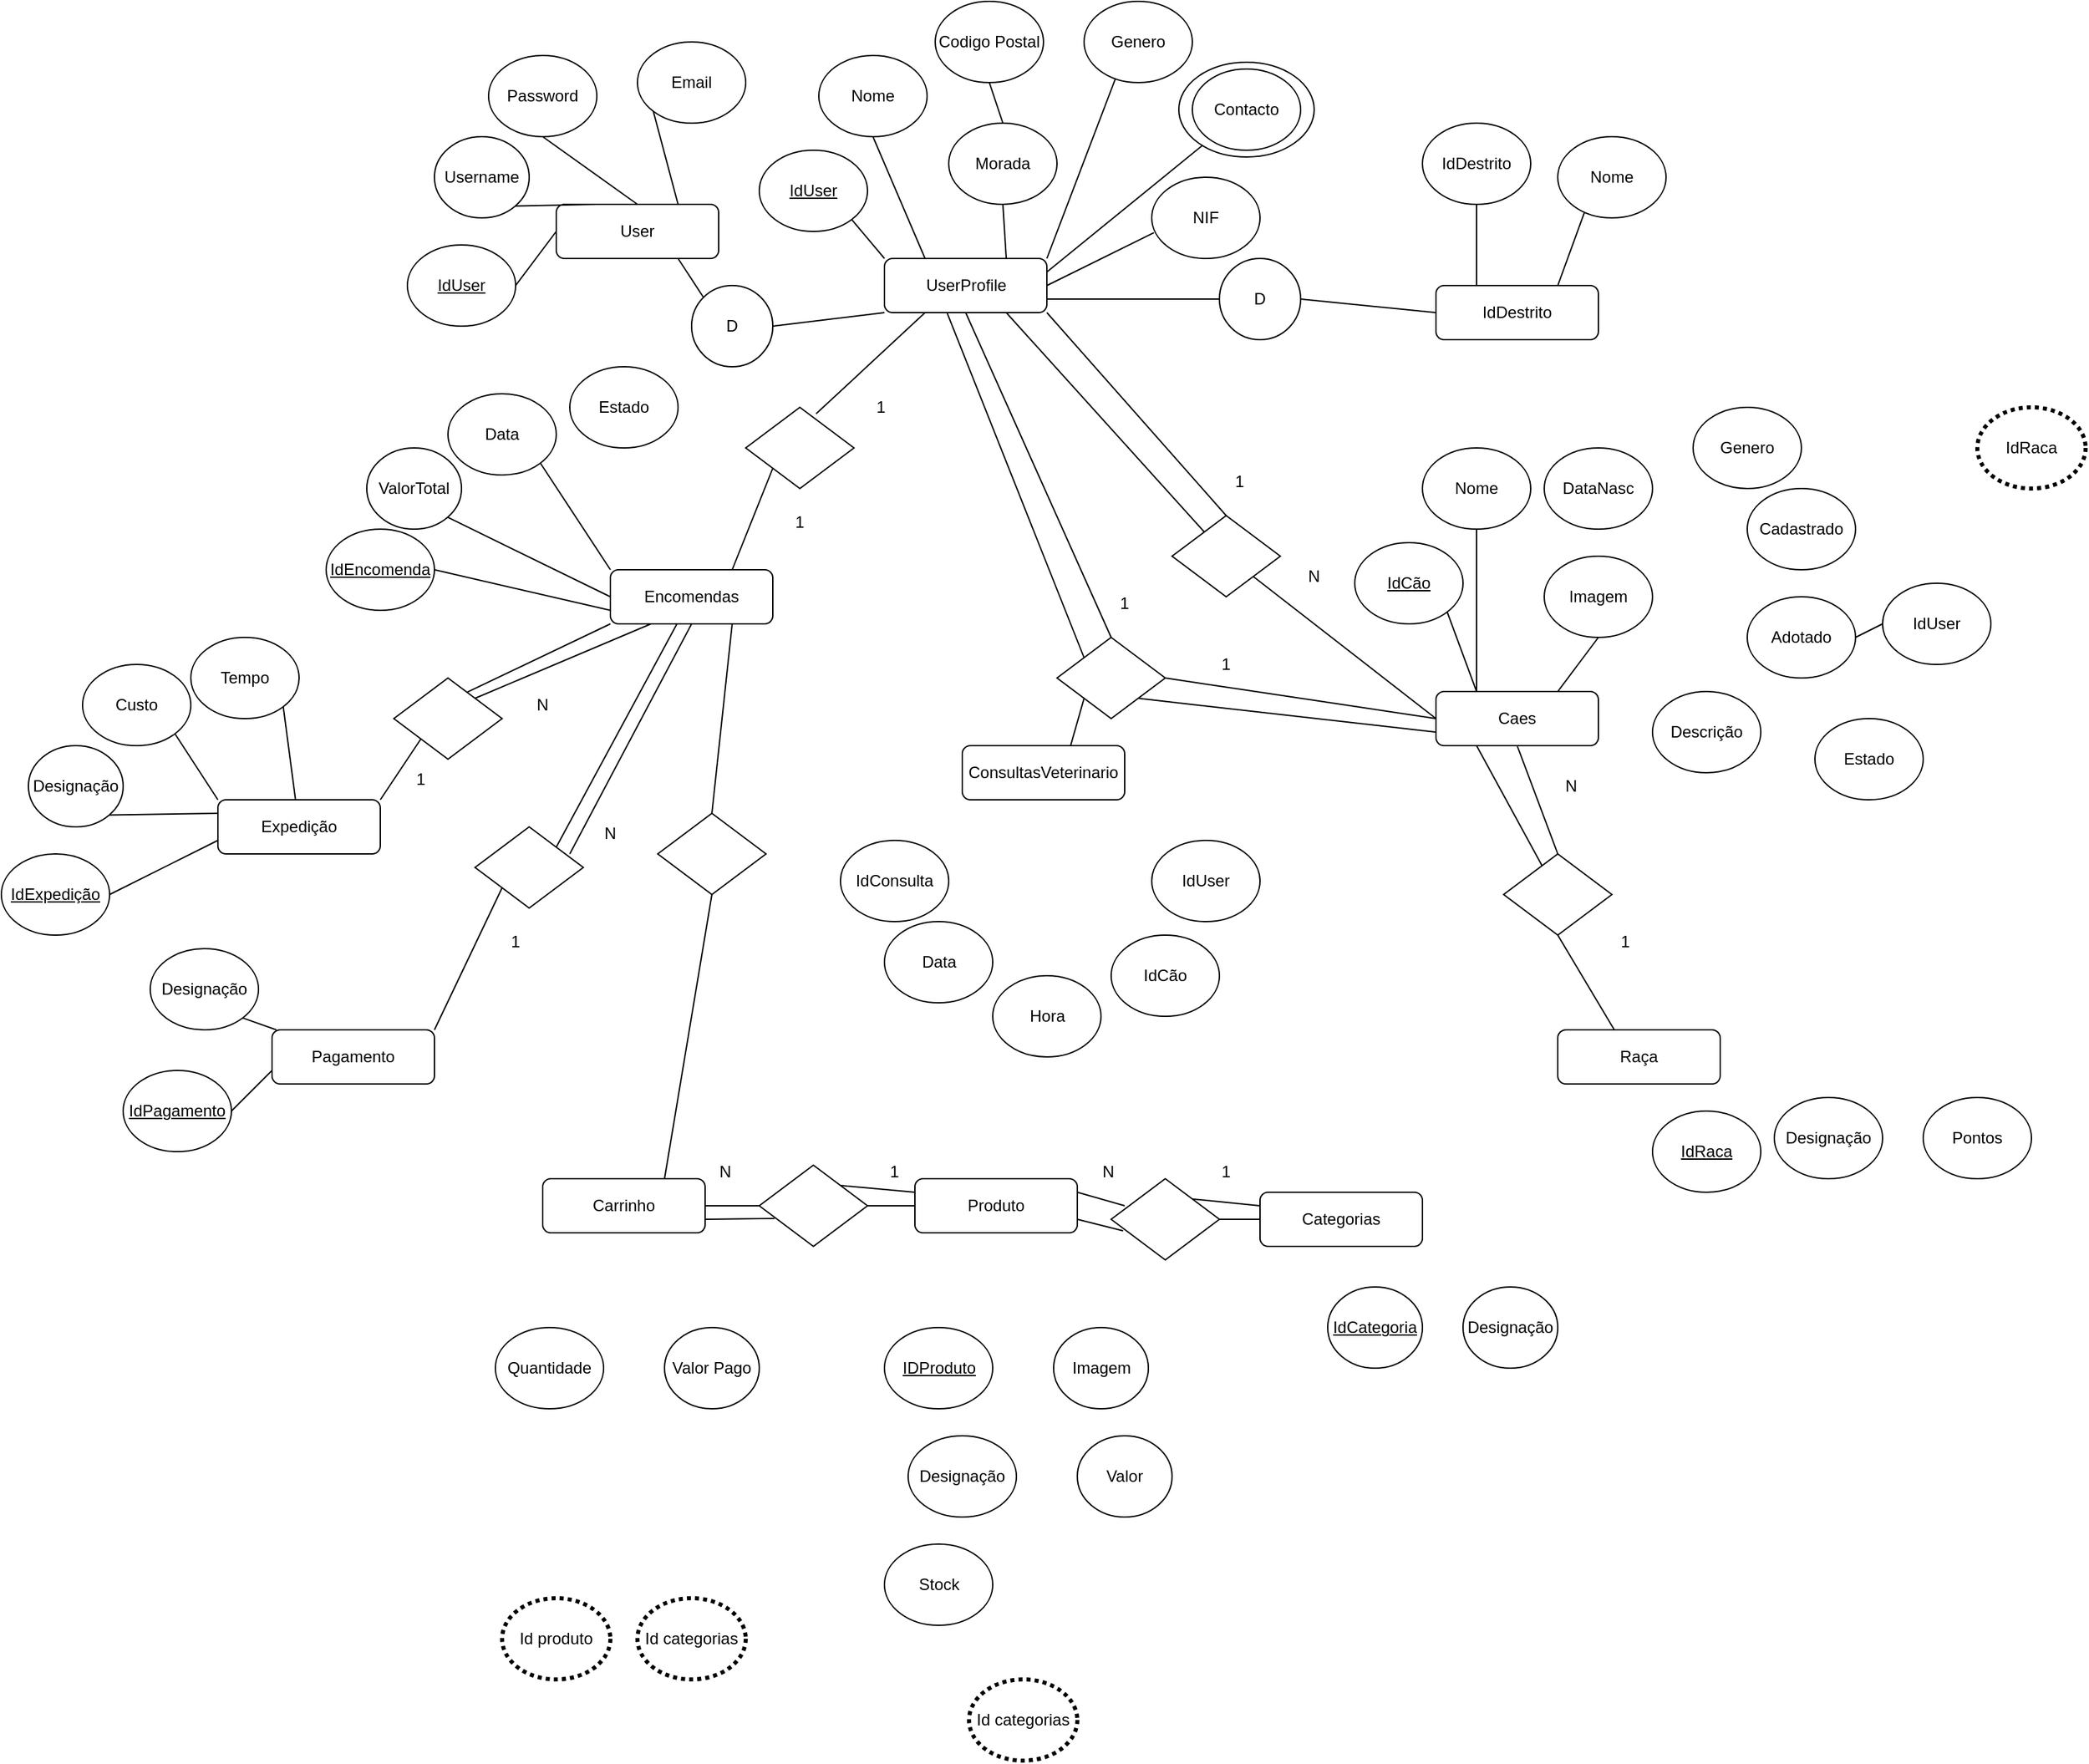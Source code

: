 <mxfile version="20.5.1" type="device"><diagram id="C5RBs43oDa-KdzZeNtuy" name="Page-1"><mxGraphModel dx="3043" dy="2369" grid="1" gridSize="10" guides="1" tooltips="1" connect="1" arrows="1" fold="1" page="1" pageScale="1" pageWidth="827" pageHeight="1169" math="0" shadow="0"><root><mxCell id="WIyWlLk6GJQsqaUBKTNV-0"/><mxCell id="WIyWlLk6GJQsqaUBKTNV-1" parent="WIyWlLk6GJQsqaUBKTNV-0"/><mxCell id="a5UELcq_bgvVEZWwusYI-22" style="edgeStyle=none;rounded=0;orthogonalLoop=1;jettySize=auto;html=1;exitX=0.75;exitY=1;exitDx=0;exitDy=0;entryX=0;entryY=0;entryDx=0;entryDy=0;endArrow=none;endFill=0;" parent="WIyWlLk6GJQsqaUBKTNV-1" source="WIyWlLk6GJQsqaUBKTNV-3" target="a5UELcq_bgvVEZWwusYI-20" edge="1"><mxGeometry relative="1" as="geometry"/></mxCell><mxCell id="WIyWlLk6GJQsqaUBKTNV-3" value="User" style="rounded=1;whiteSpace=wrap;html=1;fontSize=12;glass=0;strokeWidth=1;shadow=0;" parent="WIyWlLk6GJQsqaUBKTNV-1" vertex="1"><mxGeometry x="140" y="120" width="120" height="40" as="geometry"/></mxCell><mxCell id="a5UELcq_bgvVEZWwusYI-24" style="edgeStyle=none;rounded=0;orthogonalLoop=1;jettySize=auto;html=1;exitX=1;exitY=0.75;exitDx=0;exitDy=0;entryX=0;entryY=0.5;entryDx=0;entryDy=0;endArrow=none;endFill=0;" parent="WIyWlLk6GJQsqaUBKTNV-1" source="WIyWlLk6GJQsqaUBKTNV-11" target="a5UELcq_bgvVEZWwusYI-21" edge="1"><mxGeometry relative="1" as="geometry"/></mxCell><mxCell id="a5UELcq_bgvVEZWwusYI-26" style="edgeStyle=none;rounded=0;orthogonalLoop=1;jettySize=auto;html=1;exitX=0;exitY=0;exitDx=0;exitDy=0;entryX=1;entryY=1;entryDx=0;entryDy=0;endArrow=none;endFill=0;" parent="WIyWlLk6GJQsqaUBKTNV-1" source="WIyWlLk6GJQsqaUBKTNV-11" target="a5UELcq_bgvVEZWwusYI-10" edge="1"><mxGeometry relative="1" as="geometry"/></mxCell><mxCell id="a5UELcq_bgvVEZWwusYI-27" style="edgeStyle=none;rounded=0;orthogonalLoop=1;jettySize=auto;html=1;exitX=0.25;exitY=0;exitDx=0;exitDy=0;entryX=0.5;entryY=1;entryDx=0;entryDy=0;endArrow=none;endFill=0;" parent="WIyWlLk6GJQsqaUBKTNV-1" source="WIyWlLk6GJQsqaUBKTNV-11" target="a5UELcq_bgvVEZWwusYI-9" edge="1"><mxGeometry relative="1" as="geometry"/></mxCell><mxCell id="a5UELcq_bgvVEZWwusYI-28" style="edgeStyle=none;rounded=0;orthogonalLoop=1;jettySize=auto;html=1;exitX=0.75;exitY=0;exitDx=0;exitDy=0;entryX=0.5;entryY=1;entryDx=0;entryDy=0;endArrow=none;endFill=0;" parent="WIyWlLk6GJQsqaUBKTNV-1" source="WIyWlLk6GJQsqaUBKTNV-11" target="a5UELcq_bgvVEZWwusYI-11" edge="1"><mxGeometry relative="1" as="geometry"/></mxCell><mxCell id="a5UELcq_bgvVEZWwusYI-30" style="edgeStyle=none;rounded=0;orthogonalLoop=1;jettySize=auto;html=1;exitX=1;exitY=0;exitDx=0;exitDy=0;entryX=0.29;entryY=0.95;entryDx=0;entryDy=0;entryPerimeter=0;endArrow=none;endFill=0;" parent="WIyWlLk6GJQsqaUBKTNV-1" source="WIyWlLk6GJQsqaUBKTNV-11" target="a5UELcq_bgvVEZWwusYI-13" edge="1"><mxGeometry relative="1" as="geometry"/></mxCell><mxCell id="a5UELcq_bgvVEZWwusYI-31" style="edgeStyle=none;rounded=0;orthogonalLoop=1;jettySize=auto;html=1;exitX=1;exitY=0.25;exitDx=0;exitDy=0;endArrow=none;endFill=0;" parent="WIyWlLk6GJQsqaUBKTNV-1" source="WIyWlLk6GJQsqaUBKTNV-11" target="a5UELcq_bgvVEZWwusYI-16" edge="1"><mxGeometry relative="1" as="geometry"/></mxCell><mxCell id="a5UELcq_bgvVEZWwusYI-32" style="edgeStyle=none;rounded=0;orthogonalLoop=1;jettySize=auto;html=1;exitX=1;exitY=0.5;exitDx=0;exitDy=0;entryX=0.02;entryY=0.683;entryDx=0;entryDy=0;entryPerimeter=0;endArrow=none;endFill=0;" parent="WIyWlLk6GJQsqaUBKTNV-1" source="WIyWlLk6GJQsqaUBKTNV-11" target="a5UELcq_bgvVEZWwusYI-14" edge="1"><mxGeometry relative="1" as="geometry"/></mxCell><mxCell id="vfgLGqVPmjL6ZrcGYvXL-76" style="edgeStyle=none;rounded=0;orthogonalLoop=1;jettySize=auto;html=1;exitX=0.75;exitY=1;exitDx=0;exitDy=0;endArrow=none;endFill=0;" edge="1" parent="WIyWlLk6GJQsqaUBKTNV-1" source="WIyWlLk6GJQsqaUBKTNV-11" target="vfgLGqVPmjL6ZrcGYvXL-61"><mxGeometry relative="1" as="geometry"/></mxCell><mxCell id="vfgLGqVPmjL6ZrcGYvXL-77" style="edgeStyle=none;rounded=0;orthogonalLoop=1;jettySize=auto;html=1;exitX=0.25;exitY=1;exitDx=0;exitDy=0;entryX=0.65;entryY=0.08;entryDx=0;entryDy=0;endArrow=none;endFill=0;entryPerimeter=0;" edge="1" parent="WIyWlLk6GJQsqaUBKTNV-1" source="WIyWlLk6GJQsqaUBKTNV-11" target="vfgLGqVPmjL6ZrcGYvXL-107"><mxGeometry relative="1" as="geometry"/></mxCell><mxCell id="vfgLGqVPmjL6ZrcGYvXL-111" style="edgeStyle=none;rounded=0;orthogonalLoop=1;jettySize=auto;html=1;exitX=1;exitY=1;exitDx=0;exitDy=0;entryX=0.5;entryY=0;entryDx=0;entryDy=0;endArrow=none;endFill=0;" edge="1" parent="WIyWlLk6GJQsqaUBKTNV-1" source="WIyWlLk6GJQsqaUBKTNV-11" target="vfgLGqVPmjL6ZrcGYvXL-61"><mxGeometry relative="1" as="geometry"/></mxCell><mxCell id="WIyWlLk6GJQsqaUBKTNV-11" value="UserProfile" style="rounded=1;whiteSpace=wrap;html=1;fontSize=12;glass=0;strokeWidth=1;shadow=0;" parent="WIyWlLk6GJQsqaUBKTNV-1" vertex="1"><mxGeometry x="382.5" y="160" width="120" height="40" as="geometry"/></mxCell><mxCell id="a5UELcq_bgvVEZWwusYI-5" style="edgeStyle=none;rounded=0;orthogonalLoop=1;jettySize=auto;html=1;exitX=1;exitY=0.5;exitDx=0;exitDy=0;entryX=0;entryY=0.5;entryDx=0;entryDy=0;endArrow=none;endFill=0;" parent="WIyWlLk6GJQsqaUBKTNV-1" source="a5UELcq_bgvVEZWwusYI-0" target="WIyWlLk6GJQsqaUBKTNV-3" edge="1"><mxGeometry relative="1" as="geometry"/></mxCell><mxCell id="a5UELcq_bgvVEZWwusYI-0" value="&lt;u&gt;IdUser&lt;/u&gt;" style="ellipse;whiteSpace=wrap;html=1;" parent="WIyWlLk6GJQsqaUBKTNV-1" vertex="1"><mxGeometry x="30" y="150" width="80" height="60" as="geometry"/></mxCell><mxCell id="a5UELcq_bgvVEZWwusYI-7" style="edgeStyle=none;rounded=0;orthogonalLoop=1;jettySize=auto;html=1;exitX=0.5;exitY=1;exitDx=0;exitDy=0;entryX=0.5;entryY=0;entryDx=0;entryDy=0;endArrow=none;endFill=0;" parent="WIyWlLk6GJQsqaUBKTNV-1" source="a5UELcq_bgvVEZWwusYI-1" target="WIyWlLk6GJQsqaUBKTNV-3" edge="1"><mxGeometry relative="1" as="geometry"/></mxCell><mxCell id="a5UELcq_bgvVEZWwusYI-1" value="Password" style="ellipse;whiteSpace=wrap;html=1;" parent="WIyWlLk6GJQsqaUBKTNV-1" vertex="1"><mxGeometry x="90" y="10" width="80" height="60" as="geometry"/></mxCell><mxCell id="a5UELcq_bgvVEZWwusYI-8" style="edgeStyle=none;rounded=0;orthogonalLoop=1;jettySize=auto;html=1;exitX=0;exitY=1;exitDx=0;exitDy=0;entryX=0.75;entryY=0;entryDx=0;entryDy=0;endArrow=none;endFill=0;" parent="WIyWlLk6GJQsqaUBKTNV-1" source="a5UELcq_bgvVEZWwusYI-2" target="WIyWlLk6GJQsqaUBKTNV-3" edge="1"><mxGeometry relative="1" as="geometry"/></mxCell><mxCell id="a5UELcq_bgvVEZWwusYI-2" value="Email" style="ellipse;whiteSpace=wrap;html=1;" parent="WIyWlLk6GJQsqaUBKTNV-1" vertex="1"><mxGeometry x="200" width="80" height="60" as="geometry"/></mxCell><mxCell id="a5UELcq_bgvVEZWwusYI-6" style="edgeStyle=none;rounded=0;orthogonalLoop=1;jettySize=auto;html=1;exitX=1;exitY=1;exitDx=0;exitDy=0;entryX=0.25;entryY=0;entryDx=0;entryDy=0;endArrow=none;endFill=0;" parent="WIyWlLk6GJQsqaUBKTNV-1" source="a5UELcq_bgvVEZWwusYI-4" target="WIyWlLk6GJQsqaUBKTNV-3" edge="1"><mxGeometry relative="1" as="geometry"/></mxCell><mxCell id="a5UELcq_bgvVEZWwusYI-4" value="Username" style="ellipse;whiteSpace=wrap;html=1;" parent="WIyWlLk6GJQsqaUBKTNV-1" vertex="1"><mxGeometry x="50" y="70" width="70" height="60" as="geometry"/></mxCell><mxCell id="a5UELcq_bgvVEZWwusYI-9" value="Nome" style="ellipse;whiteSpace=wrap;html=1;" parent="WIyWlLk6GJQsqaUBKTNV-1" vertex="1"><mxGeometry x="334" y="10" width="80" height="60" as="geometry"/></mxCell><mxCell id="a5UELcq_bgvVEZWwusYI-10" value="&lt;u&gt;IdUser&lt;/u&gt;" style="ellipse;whiteSpace=wrap;html=1;" parent="WIyWlLk6GJQsqaUBKTNV-1" vertex="1"><mxGeometry x="290" y="80" width="80" height="60" as="geometry"/></mxCell><mxCell id="a5UELcq_bgvVEZWwusYI-29" style="edgeStyle=none;rounded=0;orthogonalLoop=1;jettySize=auto;html=1;exitX=0.5;exitY=0;exitDx=0;exitDy=0;entryX=0.5;entryY=1;entryDx=0;entryDy=0;endArrow=none;endFill=0;" parent="WIyWlLk6GJQsqaUBKTNV-1" source="a5UELcq_bgvVEZWwusYI-11" target="a5UELcq_bgvVEZWwusYI-12" edge="1"><mxGeometry relative="1" as="geometry"/></mxCell><mxCell id="a5UELcq_bgvVEZWwusYI-11" value="Morada" style="ellipse;whiteSpace=wrap;html=1;" parent="WIyWlLk6GJQsqaUBKTNV-1" vertex="1"><mxGeometry x="430" y="60" width="80" height="60" as="geometry"/></mxCell><mxCell id="a5UELcq_bgvVEZWwusYI-12" value="Codigo Postal" style="ellipse;whiteSpace=wrap;html=1;" parent="WIyWlLk6GJQsqaUBKTNV-1" vertex="1"><mxGeometry x="420" y="-30" width="80" height="60" as="geometry"/></mxCell><mxCell id="a5UELcq_bgvVEZWwusYI-13" value="Genero" style="ellipse;whiteSpace=wrap;html=1;" parent="WIyWlLk6GJQsqaUBKTNV-1" vertex="1"><mxGeometry x="530" y="-30" width="80" height="60" as="geometry"/></mxCell><mxCell id="a5UELcq_bgvVEZWwusYI-14" value="NIF" style="ellipse;whiteSpace=wrap;html=1;" parent="WIyWlLk6GJQsqaUBKTNV-1" vertex="1"><mxGeometry x="580" y="100" width="80" height="60" as="geometry"/></mxCell><mxCell id="a5UELcq_bgvVEZWwusYI-16" value="" style="ellipse;whiteSpace=wrap;html=1;" parent="WIyWlLk6GJQsqaUBKTNV-1" vertex="1"><mxGeometry x="600" y="15" width="100" height="70" as="geometry"/></mxCell><mxCell id="a5UELcq_bgvVEZWwusYI-15" value="Contacto" style="ellipse;whiteSpace=wrap;html=1;" parent="WIyWlLk6GJQsqaUBKTNV-1" vertex="1"><mxGeometry x="610" y="20" width="80" height="60" as="geometry"/></mxCell><mxCell id="a5UELcq_bgvVEZWwusYI-33" style="edgeStyle=none;rounded=0;orthogonalLoop=1;jettySize=auto;html=1;exitX=0.25;exitY=0;exitDx=0;exitDy=0;entryX=0.5;entryY=1;entryDx=0;entryDy=0;endArrow=none;endFill=0;" parent="WIyWlLk6GJQsqaUBKTNV-1" source="a5UELcq_bgvVEZWwusYI-17" target="a5UELcq_bgvVEZWwusYI-19" edge="1"><mxGeometry relative="1" as="geometry"/></mxCell><mxCell id="a5UELcq_bgvVEZWwusYI-34" style="edgeStyle=none;rounded=0;orthogonalLoop=1;jettySize=auto;html=1;exitX=0.75;exitY=0;exitDx=0;exitDy=0;entryX=0.245;entryY=0.937;entryDx=0;entryDy=0;entryPerimeter=0;endArrow=none;endFill=0;" parent="WIyWlLk6GJQsqaUBKTNV-1" source="a5UELcq_bgvVEZWwusYI-17" target="a5UELcq_bgvVEZWwusYI-18" edge="1"><mxGeometry relative="1" as="geometry"/></mxCell><mxCell id="a5UELcq_bgvVEZWwusYI-17" value="IdDestrito" style="rounded=1;whiteSpace=wrap;html=1;fontSize=12;glass=0;strokeWidth=1;shadow=0;" parent="WIyWlLk6GJQsqaUBKTNV-1" vertex="1"><mxGeometry x="790" y="180" width="120" height="40" as="geometry"/></mxCell><mxCell id="a5UELcq_bgvVEZWwusYI-18" value="Nome" style="ellipse;whiteSpace=wrap;html=1;" parent="WIyWlLk6GJQsqaUBKTNV-1" vertex="1"><mxGeometry x="880" y="70" width="80" height="60" as="geometry"/></mxCell><mxCell id="a5UELcq_bgvVEZWwusYI-19" value="IdDestrito" style="ellipse;whiteSpace=wrap;html=1;" parent="WIyWlLk6GJQsqaUBKTNV-1" vertex="1"><mxGeometry x="780" y="60" width="80" height="60" as="geometry"/></mxCell><mxCell id="a5UELcq_bgvVEZWwusYI-23" style="edgeStyle=none;rounded=0;orthogonalLoop=1;jettySize=auto;html=1;exitX=1;exitY=0.5;exitDx=0;exitDy=0;entryX=0;entryY=1;entryDx=0;entryDy=0;endArrow=none;endFill=0;" parent="WIyWlLk6GJQsqaUBKTNV-1" source="a5UELcq_bgvVEZWwusYI-20" target="WIyWlLk6GJQsqaUBKTNV-11" edge="1"><mxGeometry relative="1" as="geometry"/></mxCell><mxCell id="a5UELcq_bgvVEZWwusYI-20" value="D" style="ellipse;whiteSpace=wrap;html=1;" parent="WIyWlLk6GJQsqaUBKTNV-1" vertex="1"><mxGeometry x="240" y="180" width="60" height="60" as="geometry"/></mxCell><mxCell id="a5UELcq_bgvVEZWwusYI-25" style="edgeStyle=none;rounded=0;orthogonalLoop=1;jettySize=auto;html=1;exitX=1;exitY=0.5;exitDx=0;exitDy=0;entryX=0;entryY=0.5;entryDx=0;entryDy=0;endArrow=none;endFill=0;" parent="WIyWlLk6GJQsqaUBKTNV-1" source="a5UELcq_bgvVEZWwusYI-21" target="a5UELcq_bgvVEZWwusYI-17" edge="1"><mxGeometry relative="1" as="geometry"/></mxCell><mxCell id="a5UELcq_bgvVEZWwusYI-21" value="D" style="ellipse;whiteSpace=wrap;html=1;" parent="WIyWlLk6GJQsqaUBKTNV-1" vertex="1"><mxGeometry x="630" y="160" width="60" height="60" as="geometry"/></mxCell><mxCell id="a5UELcq_bgvVEZWwusYI-36" style="edgeStyle=none;rounded=0;orthogonalLoop=1;jettySize=auto;html=1;exitX=1;exitY=0.5;exitDx=0;exitDy=0;entryX=0;entryY=0.75;entryDx=0;entryDy=0;endArrow=none;endFill=0;" parent="WIyWlLk6GJQsqaUBKTNV-1" source="a5UELcq_bgvVEZWwusYI-37" target="a5UELcq_bgvVEZWwusYI-41" edge="1"><mxGeometry relative="1" as="geometry"><mxPoint x="150" y="430" as="targetPoint"/></mxGeometry></mxCell><mxCell id="a5UELcq_bgvVEZWwusYI-37" value="&lt;u&gt;IdEncomenda&lt;/u&gt;" style="ellipse;whiteSpace=wrap;html=1;" parent="WIyWlLk6GJQsqaUBKTNV-1" vertex="1"><mxGeometry x="-30" y="360" width="80" height="60" as="geometry"/></mxCell><mxCell id="a5UELcq_bgvVEZWwusYI-42" style="edgeStyle=none;rounded=0;orthogonalLoop=1;jettySize=auto;html=1;exitX=1;exitY=1;exitDx=0;exitDy=0;entryX=0;entryY=0;entryDx=0;entryDy=0;endArrow=none;endFill=0;" parent="WIyWlLk6GJQsqaUBKTNV-1" source="a5UELcq_bgvVEZWwusYI-38" target="a5UELcq_bgvVEZWwusYI-41" edge="1"><mxGeometry relative="1" as="geometry"/></mxCell><mxCell id="a5UELcq_bgvVEZWwusYI-38" value="Data" style="ellipse;whiteSpace=wrap;html=1;" parent="WIyWlLk6GJQsqaUBKTNV-1" vertex="1"><mxGeometry x="60" y="260" width="80" height="60" as="geometry"/></mxCell><mxCell id="a5UELcq_bgvVEZWwusYI-39" style="edgeStyle=none;rounded=0;orthogonalLoop=1;jettySize=auto;html=1;exitX=1;exitY=1;exitDx=0;exitDy=0;entryX=0;entryY=0.5;entryDx=0;entryDy=0;endArrow=none;endFill=0;" parent="WIyWlLk6GJQsqaUBKTNV-1" source="a5UELcq_bgvVEZWwusYI-40" target="a5UELcq_bgvVEZWwusYI-41" edge="1"><mxGeometry relative="1" as="geometry"><mxPoint x="180" y="410" as="targetPoint"/></mxGeometry></mxCell><mxCell id="a5UELcq_bgvVEZWwusYI-40" value="ValorTotal" style="ellipse;whiteSpace=wrap;html=1;" parent="WIyWlLk6GJQsqaUBKTNV-1" vertex="1"><mxGeometry y="300" width="70" height="60" as="geometry"/></mxCell><mxCell id="vfgLGqVPmjL6ZrcGYvXL-96" style="edgeStyle=none;rounded=0;orthogonalLoop=1;jettySize=auto;html=1;exitX=0.5;exitY=1;exitDx=0;exitDy=0;entryX=0.875;entryY=0.333;entryDx=0;entryDy=0;entryPerimeter=0;endArrow=none;endFill=0;" edge="1" parent="WIyWlLk6GJQsqaUBKTNV-1" source="a5UELcq_bgvVEZWwusYI-41" target="vfgLGqVPmjL6ZrcGYvXL-56"><mxGeometry relative="1" as="geometry"/></mxCell><mxCell id="vfgLGqVPmjL6ZrcGYvXL-102" style="edgeStyle=none;rounded=0;orthogonalLoop=1;jettySize=auto;html=1;exitX=0;exitY=1;exitDx=0;exitDy=0;entryX=0.649;entryY=0.193;entryDx=0;entryDy=0;entryPerimeter=0;endArrow=none;endFill=0;" edge="1" parent="WIyWlLk6GJQsqaUBKTNV-1" source="a5UELcq_bgvVEZWwusYI-41" target="vfgLGqVPmjL6ZrcGYvXL-57"><mxGeometry relative="1" as="geometry"/></mxCell><mxCell id="a5UELcq_bgvVEZWwusYI-41" value="Encomendas" style="rounded=1;whiteSpace=wrap;html=1;fontSize=12;glass=0;strokeWidth=1;shadow=0;" parent="WIyWlLk6GJQsqaUBKTNV-1" vertex="1"><mxGeometry x="180" y="390" width="120" height="40" as="geometry"/></mxCell><mxCell id="a5UELcq_bgvVEZWwusYI-43" value="Estado" style="ellipse;whiteSpace=wrap;html=1;" parent="WIyWlLk6GJQsqaUBKTNV-1" vertex="1"><mxGeometry x="150" y="240" width="80" height="60" as="geometry"/></mxCell><mxCell id="a5UELcq_bgvVEZWwusYI-44" value="Expedição" style="rounded=1;whiteSpace=wrap;html=1;fontSize=12;glass=0;strokeWidth=1;shadow=0;" parent="WIyWlLk6GJQsqaUBKTNV-1" vertex="1"><mxGeometry x="-110" y="560" width="120" height="40" as="geometry"/></mxCell><mxCell id="vfgLGqVPmjL6ZrcGYvXL-0" style="edgeStyle=none;rounded=0;orthogonalLoop=1;jettySize=auto;html=1;exitX=1;exitY=0.5;exitDx=0;exitDy=0;entryX=0;entryY=0.75;entryDx=0;entryDy=0;endArrow=none;endFill=0;" edge="1" parent="WIyWlLk6GJQsqaUBKTNV-1" source="vfgLGqVPmjL6ZrcGYvXL-1" target="a5UELcq_bgvVEZWwusYI-44"><mxGeometry relative="1" as="geometry"><mxPoint x="-130" y="590" as="targetPoint"/></mxGeometry></mxCell><mxCell id="vfgLGqVPmjL6ZrcGYvXL-1" value="&lt;u&gt;IdExpedição&lt;/u&gt;" style="ellipse;whiteSpace=wrap;html=1;" vertex="1" parent="WIyWlLk6GJQsqaUBKTNV-1"><mxGeometry x="-270" y="600" width="80" height="60" as="geometry"/></mxCell><mxCell id="vfgLGqVPmjL6ZrcGYvXL-2" style="edgeStyle=none;rounded=0;orthogonalLoop=1;jettySize=auto;html=1;exitX=1;exitY=1;exitDx=0;exitDy=0;entryX=0;entryY=0;entryDx=0;entryDy=0;endArrow=none;endFill=0;" edge="1" parent="WIyWlLk6GJQsqaUBKTNV-1" source="vfgLGqVPmjL6ZrcGYvXL-3" target="a5UELcq_bgvVEZWwusYI-44"><mxGeometry relative="1" as="geometry"><mxPoint x="-130" y="550" as="targetPoint"/></mxGeometry></mxCell><mxCell id="vfgLGqVPmjL6ZrcGYvXL-3" value="Custo" style="ellipse;whiteSpace=wrap;html=1;" vertex="1" parent="WIyWlLk6GJQsqaUBKTNV-1"><mxGeometry x="-210" y="460" width="80" height="60" as="geometry"/></mxCell><mxCell id="vfgLGqVPmjL6ZrcGYvXL-4" style="edgeStyle=none;rounded=0;orthogonalLoop=1;jettySize=auto;html=1;exitX=1;exitY=1;exitDx=0;exitDy=0;entryX=0;entryY=0.25;entryDx=0;entryDy=0;endArrow=none;endFill=0;" edge="1" parent="WIyWlLk6GJQsqaUBKTNV-1" source="vfgLGqVPmjL6ZrcGYvXL-5" target="a5UELcq_bgvVEZWwusYI-44"><mxGeometry relative="1" as="geometry"><mxPoint x="-130" y="570" as="targetPoint"/></mxGeometry></mxCell><mxCell id="vfgLGqVPmjL6ZrcGYvXL-5" value="Designação" style="ellipse;whiteSpace=wrap;html=1;" vertex="1" parent="WIyWlLk6GJQsqaUBKTNV-1"><mxGeometry x="-250" y="520" width="70" height="60" as="geometry"/></mxCell><mxCell id="vfgLGqVPmjL6ZrcGYvXL-7" style="rounded=0;orthogonalLoop=1;jettySize=auto;html=1;exitX=1;exitY=1;exitDx=0;exitDy=0;endArrow=none;endFill=0;" edge="1" parent="WIyWlLk6GJQsqaUBKTNV-1" source="vfgLGqVPmjL6ZrcGYvXL-6" target="a5UELcq_bgvVEZWwusYI-44"><mxGeometry relative="1" as="geometry"/></mxCell><mxCell id="vfgLGqVPmjL6ZrcGYvXL-6" value="Tempo" style="ellipse;whiteSpace=wrap;html=1;" vertex="1" parent="WIyWlLk6GJQsqaUBKTNV-1"><mxGeometry x="-130" y="440" width="80" height="60" as="geometry"/></mxCell><mxCell id="vfgLGqVPmjL6ZrcGYvXL-68" style="edgeStyle=none;rounded=0;orthogonalLoop=1;jettySize=auto;html=1;exitX=0.75;exitY=0;exitDx=0;exitDy=0;entryX=0.5;entryY=1;entryDx=0;entryDy=0;endArrow=none;endFill=0;" edge="1" parent="WIyWlLk6GJQsqaUBKTNV-1" source="vfgLGqVPmjL6ZrcGYvXL-8" target="vfgLGqVPmjL6ZrcGYvXL-60"><mxGeometry relative="1" as="geometry"/></mxCell><mxCell id="vfgLGqVPmjL6ZrcGYvXL-69" style="edgeStyle=none;rounded=0;orthogonalLoop=1;jettySize=auto;html=1;exitX=1;exitY=0.5;exitDx=0;exitDy=0;entryX=0;entryY=0.5;entryDx=0;entryDy=0;endArrow=none;endFill=0;" edge="1" parent="WIyWlLk6GJQsqaUBKTNV-1" source="vfgLGqVPmjL6ZrcGYvXL-8" target="vfgLGqVPmjL6ZrcGYvXL-58"><mxGeometry relative="1" as="geometry"/></mxCell><mxCell id="vfgLGqVPmjL6ZrcGYvXL-91" style="edgeStyle=none;rounded=0;orthogonalLoop=1;jettySize=auto;html=1;exitX=1;exitY=0.75;exitDx=0;exitDy=0;entryX=0.141;entryY=0.656;entryDx=0;entryDy=0;entryPerimeter=0;endArrow=none;endFill=0;" edge="1" parent="WIyWlLk6GJQsqaUBKTNV-1" source="vfgLGqVPmjL6ZrcGYvXL-8" target="vfgLGqVPmjL6ZrcGYvXL-58"><mxGeometry relative="1" as="geometry"/></mxCell><mxCell id="vfgLGqVPmjL6ZrcGYvXL-8" value="Carrinho" style="rounded=1;whiteSpace=wrap;html=1;fontSize=12;glass=0;strokeWidth=1;shadow=0;" vertex="1" parent="WIyWlLk6GJQsqaUBKTNV-1"><mxGeometry x="130" y="840" width="120" height="40" as="geometry"/></mxCell><mxCell id="vfgLGqVPmjL6ZrcGYvXL-9" value="Quantidade" style="ellipse;whiteSpace=wrap;html=1;" vertex="1" parent="WIyWlLk6GJQsqaUBKTNV-1"><mxGeometry x="95" y="950" width="80" height="60" as="geometry"/></mxCell><mxCell id="vfgLGqVPmjL6ZrcGYvXL-10" value="Valor Pago" style="ellipse;whiteSpace=wrap;html=1;" vertex="1" parent="WIyWlLk6GJQsqaUBKTNV-1"><mxGeometry x="220" y="950" width="70" height="60" as="geometry"/></mxCell><mxCell id="vfgLGqVPmjL6ZrcGYvXL-71" style="edgeStyle=none;rounded=0;orthogonalLoop=1;jettySize=auto;html=1;exitX=1;exitY=0.25;exitDx=0;exitDy=0;entryX=0.125;entryY=0.333;entryDx=0;entryDy=0;entryPerimeter=0;endArrow=none;endFill=0;" edge="1" parent="WIyWlLk6GJQsqaUBKTNV-1" source="vfgLGqVPmjL6ZrcGYvXL-11" target="vfgLGqVPmjL6ZrcGYvXL-59"><mxGeometry relative="1" as="geometry"/></mxCell><mxCell id="vfgLGqVPmjL6ZrcGYvXL-89" style="edgeStyle=none;rounded=0;orthogonalLoop=1;jettySize=auto;html=1;exitX=1;exitY=0.75;exitDx=0;exitDy=0;entryX=0.11;entryY=0.642;entryDx=0;entryDy=0;entryPerimeter=0;endArrow=none;endFill=0;" edge="1" parent="WIyWlLk6GJQsqaUBKTNV-1" source="vfgLGqVPmjL6ZrcGYvXL-11" target="vfgLGqVPmjL6ZrcGYvXL-59"><mxGeometry relative="1" as="geometry"/></mxCell><mxCell id="vfgLGqVPmjL6ZrcGYvXL-11" value="Produto" style="rounded=1;whiteSpace=wrap;html=1;fontSize=12;glass=0;strokeWidth=1;shadow=0;" vertex="1" parent="WIyWlLk6GJQsqaUBKTNV-1"><mxGeometry x="405" y="840" width="120" height="40" as="geometry"/></mxCell><mxCell id="vfgLGqVPmjL6ZrcGYvXL-12" value="Categorias" style="rounded=1;whiteSpace=wrap;html=1;fontSize=12;glass=0;strokeWidth=1;shadow=0;" vertex="1" parent="WIyWlLk6GJQsqaUBKTNV-1"><mxGeometry x="660" y="850" width="120" height="40" as="geometry"/></mxCell><mxCell id="vfgLGqVPmjL6ZrcGYvXL-13" value="&lt;u&gt;IDProduto&lt;/u&gt;" style="ellipse;whiteSpace=wrap;html=1;" vertex="1" parent="WIyWlLk6GJQsqaUBKTNV-1"><mxGeometry x="382.5" y="950" width="80" height="60" as="geometry"/></mxCell><mxCell id="vfgLGqVPmjL6ZrcGYvXL-14" value="Imagem" style="ellipse;whiteSpace=wrap;html=1;" vertex="1" parent="WIyWlLk6GJQsqaUBKTNV-1"><mxGeometry x="507.5" y="950" width="70" height="60" as="geometry"/></mxCell><mxCell id="vfgLGqVPmjL6ZrcGYvXL-15" value="Designação" style="ellipse;whiteSpace=wrap;html=1;" vertex="1" parent="WIyWlLk6GJQsqaUBKTNV-1"><mxGeometry x="400" y="1030" width="80" height="60" as="geometry"/></mxCell><mxCell id="vfgLGqVPmjL6ZrcGYvXL-16" value="Valor" style="ellipse;whiteSpace=wrap;html=1;" vertex="1" parent="WIyWlLk6GJQsqaUBKTNV-1"><mxGeometry x="525" y="1030" width="70" height="60" as="geometry"/></mxCell><mxCell id="vfgLGqVPmjL6ZrcGYvXL-17" value="Stock" style="ellipse;whiteSpace=wrap;html=1;" vertex="1" parent="WIyWlLk6GJQsqaUBKTNV-1"><mxGeometry x="382.5" y="1110" width="80" height="60" as="geometry"/></mxCell><mxCell id="vfgLGqVPmjL6ZrcGYvXL-18" value="Designação" style="ellipse;whiteSpace=wrap;html=1;" vertex="1" parent="WIyWlLk6GJQsqaUBKTNV-1"><mxGeometry x="810" y="920" width="70" height="60" as="geometry"/></mxCell><mxCell id="vfgLGqVPmjL6ZrcGYvXL-19" value="Id categorias" style="ellipse;whiteSpace=wrap;html=1;dashed=1;dashPattern=1 1;strokeWidth=3;" vertex="1" parent="WIyWlLk6GJQsqaUBKTNV-1"><mxGeometry x="445" y="1210" width="80" height="60" as="geometry"/></mxCell><mxCell id="vfgLGqVPmjL6ZrcGYvXL-20" value="&lt;u&gt;IdCategoria&lt;/u&gt;" style="ellipse;whiteSpace=wrap;html=1;" vertex="1" parent="WIyWlLk6GJQsqaUBKTNV-1"><mxGeometry x="710" y="920" width="70" height="60" as="geometry"/></mxCell><mxCell id="vfgLGqVPmjL6ZrcGYvXL-21" value="Id produto" style="ellipse;whiteSpace=wrap;html=1;dashed=1;dashPattern=1 1;strokeWidth=3;" vertex="1" parent="WIyWlLk6GJQsqaUBKTNV-1"><mxGeometry x="100" y="1150" width="80" height="60" as="geometry"/></mxCell><mxCell id="vfgLGqVPmjL6ZrcGYvXL-22" value="Id categorias" style="ellipse;whiteSpace=wrap;html=1;dashed=1;dashPattern=1 1;strokeWidth=3;" vertex="1" parent="WIyWlLk6GJQsqaUBKTNV-1"><mxGeometry x="200" y="1150" width="80" height="60" as="geometry"/></mxCell><mxCell id="vfgLGqVPmjL6ZrcGYvXL-23" value="Pagamento" style="rounded=1;whiteSpace=wrap;html=1;fontSize=12;glass=0;strokeWidth=1;shadow=0;" vertex="1" parent="WIyWlLk6GJQsqaUBKTNV-1"><mxGeometry x="-70" y="730" width="120" height="40" as="geometry"/></mxCell><mxCell id="vfgLGqVPmjL6ZrcGYvXL-25" style="edgeStyle=none;rounded=0;orthogonalLoop=1;jettySize=auto;html=1;exitX=1;exitY=0.5;exitDx=0;exitDy=0;entryX=0;entryY=0.75;entryDx=0;entryDy=0;endArrow=none;endFill=0;" edge="1" parent="WIyWlLk6GJQsqaUBKTNV-1" source="vfgLGqVPmjL6ZrcGYvXL-26" target="vfgLGqVPmjL6ZrcGYvXL-23"><mxGeometry relative="1" as="geometry"><mxPoint x="-90" y="720" as="targetPoint"/></mxGeometry></mxCell><mxCell id="vfgLGqVPmjL6ZrcGYvXL-26" value="&lt;u&gt;IdPagamento&lt;/u&gt;" style="ellipse;whiteSpace=wrap;html=1;" vertex="1" parent="WIyWlLk6GJQsqaUBKTNV-1"><mxGeometry x="-180" y="760" width="80" height="60" as="geometry"/></mxCell><mxCell id="vfgLGqVPmjL6ZrcGYvXL-28" style="rounded=0;orthogonalLoop=1;jettySize=auto;html=1;exitX=1;exitY=1;exitDx=0;exitDy=0;endArrow=none;endFill=0;" edge="1" parent="WIyWlLk6GJQsqaUBKTNV-1" source="vfgLGqVPmjL6ZrcGYvXL-29" target="vfgLGqVPmjL6ZrcGYvXL-23"><mxGeometry relative="1" as="geometry"/></mxCell><mxCell id="vfgLGqVPmjL6ZrcGYvXL-29" value="Designação" style="ellipse;whiteSpace=wrap;html=1;" vertex="1" parent="WIyWlLk6GJQsqaUBKTNV-1"><mxGeometry x="-160" y="670" width="80" height="60" as="geometry"/></mxCell><mxCell id="vfgLGqVPmjL6ZrcGYvXL-31" style="edgeStyle=none;rounded=0;orthogonalLoop=1;jettySize=auto;html=1;exitX=0.25;exitY=0;exitDx=0;exitDy=0;entryX=1;entryY=1;entryDx=0;entryDy=0;endArrow=none;endFill=0;" edge="1" parent="WIyWlLk6GJQsqaUBKTNV-1" source="vfgLGqVPmjL6ZrcGYvXL-35" target="vfgLGqVPmjL6ZrcGYvXL-37"><mxGeometry relative="1" as="geometry"/></mxCell><mxCell id="vfgLGqVPmjL6ZrcGYvXL-32" style="edgeStyle=none;rounded=0;orthogonalLoop=1;jettySize=auto;html=1;exitX=0.25;exitY=0;exitDx=0;exitDy=0;entryX=0.5;entryY=1;entryDx=0;entryDy=0;endArrow=none;endFill=0;" edge="1" parent="WIyWlLk6GJQsqaUBKTNV-1" source="vfgLGqVPmjL6ZrcGYvXL-35" target="vfgLGqVPmjL6ZrcGYvXL-36"><mxGeometry relative="1" as="geometry"/></mxCell><mxCell id="vfgLGqVPmjL6ZrcGYvXL-33" style="edgeStyle=none;rounded=0;orthogonalLoop=1;jettySize=auto;html=1;exitX=0.75;exitY=0;exitDx=0;exitDy=0;entryX=0.5;entryY=1;entryDx=0;entryDy=0;endArrow=none;endFill=0;" edge="1" parent="WIyWlLk6GJQsqaUBKTNV-1" source="vfgLGqVPmjL6ZrcGYvXL-35" target="vfgLGqVPmjL6ZrcGYvXL-39"><mxGeometry relative="1" as="geometry"/></mxCell><mxCell id="vfgLGqVPmjL6ZrcGYvXL-75" style="edgeStyle=none;rounded=0;orthogonalLoop=1;jettySize=auto;html=1;exitX=0;exitY=0.5;exitDx=0;exitDy=0;entryX=1;entryY=1;entryDx=0;entryDy=0;endArrow=none;endFill=0;" edge="1" parent="WIyWlLk6GJQsqaUBKTNV-1" source="vfgLGqVPmjL6ZrcGYvXL-35" target="vfgLGqVPmjL6ZrcGYvXL-61"><mxGeometry relative="1" as="geometry"/></mxCell><mxCell id="vfgLGqVPmjL6ZrcGYvXL-86" style="edgeStyle=none;rounded=0;orthogonalLoop=1;jettySize=auto;html=1;exitX=0;exitY=0.5;exitDx=0;exitDy=0;entryX=1;entryY=0.5;entryDx=0;entryDy=0;endArrow=none;endFill=0;" edge="1" parent="WIyWlLk6GJQsqaUBKTNV-1" source="vfgLGqVPmjL6ZrcGYvXL-35" target="vfgLGqVPmjL6ZrcGYvXL-85"><mxGeometry relative="1" as="geometry"/></mxCell><mxCell id="vfgLGqVPmjL6ZrcGYvXL-118" style="edgeStyle=none;rounded=0;orthogonalLoop=1;jettySize=auto;html=1;exitX=0.25;exitY=1;exitDx=0;exitDy=0;endArrow=none;endFill=0;" edge="1" parent="WIyWlLk6GJQsqaUBKTNV-1" source="vfgLGqVPmjL6ZrcGYvXL-35" target="vfgLGqVPmjL6ZrcGYvXL-62"><mxGeometry relative="1" as="geometry"/></mxCell><mxCell id="vfgLGqVPmjL6ZrcGYvXL-35" value="Caes" style="rounded=1;whiteSpace=wrap;html=1;fontSize=12;glass=0;strokeWidth=1;shadow=0;" vertex="1" parent="WIyWlLk6GJQsqaUBKTNV-1"><mxGeometry x="790" y="480" width="120" height="40" as="geometry"/></mxCell><mxCell id="vfgLGqVPmjL6ZrcGYvXL-36" value="Nome" style="ellipse;whiteSpace=wrap;html=1;" vertex="1" parent="WIyWlLk6GJQsqaUBKTNV-1"><mxGeometry x="780" y="300" width="80" height="60" as="geometry"/></mxCell><mxCell id="vfgLGqVPmjL6ZrcGYvXL-37" value="&lt;u&gt;IdCão&lt;/u&gt;" style="ellipse;whiteSpace=wrap;html=1;" vertex="1" parent="WIyWlLk6GJQsqaUBKTNV-1"><mxGeometry x="730" y="370" width="80" height="60" as="geometry"/></mxCell><mxCell id="vfgLGqVPmjL6ZrcGYvXL-39" value="Imagem" style="ellipse;whiteSpace=wrap;html=1;" vertex="1" parent="WIyWlLk6GJQsqaUBKTNV-1"><mxGeometry x="870" y="380" width="80" height="60" as="geometry"/></mxCell><mxCell id="vfgLGqVPmjL6ZrcGYvXL-42" value="DataNasc" style="ellipse;whiteSpace=wrap;html=1;" vertex="1" parent="WIyWlLk6GJQsqaUBKTNV-1"><mxGeometry x="870" y="300" width="80" height="60" as="geometry"/></mxCell><mxCell id="vfgLGqVPmjL6ZrcGYvXL-43" value="Estado" style="ellipse;whiteSpace=wrap;html=1;" vertex="1" parent="WIyWlLk6GJQsqaUBKTNV-1"><mxGeometry x="1070" y="500" width="80" height="60" as="geometry"/></mxCell><mxCell id="vfgLGqVPmjL6ZrcGYvXL-45" value="IdRaca" style="ellipse;whiteSpace=wrap;html=1;dashed=1;dashPattern=1 1;strokeWidth=3;" vertex="1" parent="WIyWlLk6GJQsqaUBKTNV-1"><mxGeometry x="1190" y="270" width="80" height="60" as="geometry"/></mxCell><mxCell id="vfgLGqVPmjL6ZrcGYvXL-46" value="Genero" style="ellipse;whiteSpace=wrap;html=1;" vertex="1" parent="WIyWlLk6GJQsqaUBKTNV-1"><mxGeometry x="980" y="270" width="80" height="60" as="geometry"/></mxCell><mxCell id="vfgLGqVPmjL6ZrcGYvXL-47" value="IdUser" style="ellipse;whiteSpace=wrap;html=1;" vertex="1" parent="WIyWlLk6GJQsqaUBKTNV-1"><mxGeometry x="1120" y="400" width="80" height="60" as="geometry"/></mxCell><mxCell id="vfgLGqVPmjL6ZrcGYvXL-48" value="Cadastrado" style="ellipse;whiteSpace=wrap;html=1;" vertex="1" parent="WIyWlLk6GJQsqaUBKTNV-1"><mxGeometry x="1020" y="330" width="80" height="60" as="geometry"/></mxCell><mxCell id="vfgLGqVPmjL6ZrcGYvXL-51" style="edgeStyle=none;rounded=0;orthogonalLoop=1;jettySize=auto;html=1;exitX=1;exitY=0.5;exitDx=0;exitDy=0;entryX=0;entryY=0.5;entryDx=0;entryDy=0;endArrow=none;endFill=0;" edge="1" parent="WIyWlLk6GJQsqaUBKTNV-1" source="vfgLGqVPmjL6ZrcGYvXL-49" target="vfgLGqVPmjL6ZrcGYvXL-47"><mxGeometry relative="1" as="geometry"/></mxCell><mxCell id="vfgLGqVPmjL6ZrcGYvXL-49" value="Adotado" style="ellipse;whiteSpace=wrap;html=1;" vertex="1" parent="WIyWlLk6GJQsqaUBKTNV-1"><mxGeometry x="1020" y="410" width="80" height="60" as="geometry"/></mxCell><mxCell id="vfgLGqVPmjL6ZrcGYvXL-50" value="Descrição" style="ellipse;whiteSpace=wrap;html=1;" vertex="1" parent="WIyWlLk6GJQsqaUBKTNV-1"><mxGeometry x="950" y="480" width="80" height="60" as="geometry"/></mxCell><mxCell id="vfgLGqVPmjL6ZrcGYvXL-52" value="Raça" style="rounded=1;whiteSpace=wrap;html=1;fontSize=12;glass=0;strokeWidth=1;shadow=0;" vertex="1" parent="WIyWlLk6GJQsqaUBKTNV-1"><mxGeometry x="880" y="730" width="120" height="40" as="geometry"/></mxCell><mxCell id="vfgLGqVPmjL6ZrcGYvXL-53" value="Pontos" style="ellipse;whiteSpace=wrap;html=1;" vertex="1" parent="WIyWlLk6GJQsqaUBKTNV-1"><mxGeometry x="1150" y="780" width="80" height="60" as="geometry"/></mxCell><mxCell id="vfgLGqVPmjL6ZrcGYvXL-54" value="Designação" style="ellipse;whiteSpace=wrap;html=1;" vertex="1" parent="WIyWlLk6GJQsqaUBKTNV-1"><mxGeometry x="1040" y="780" width="80" height="60" as="geometry"/></mxCell><mxCell id="vfgLGqVPmjL6ZrcGYvXL-55" value="&lt;u&gt;IdRaca&lt;/u&gt;" style="ellipse;whiteSpace=wrap;html=1;" vertex="1" parent="WIyWlLk6GJQsqaUBKTNV-1"><mxGeometry x="950" y="790" width="80" height="60" as="geometry"/></mxCell><mxCell id="vfgLGqVPmjL6ZrcGYvXL-63" style="edgeStyle=none;rounded=0;orthogonalLoop=1;jettySize=auto;html=1;exitX=0;exitY=1;exitDx=0;exitDy=0;entryX=1;entryY=0;entryDx=0;entryDy=0;endArrow=none;endFill=0;" edge="1" parent="WIyWlLk6GJQsqaUBKTNV-1" source="vfgLGqVPmjL6ZrcGYvXL-56" target="vfgLGqVPmjL6ZrcGYvXL-23"><mxGeometry relative="1" as="geometry"/></mxCell><mxCell id="vfgLGqVPmjL6ZrcGYvXL-66" style="edgeStyle=none;rounded=0;orthogonalLoop=1;jettySize=auto;html=1;exitX=1;exitY=0;exitDx=0;exitDy=0;endArrow=none;endFill=0;" edge="1" parent="WIyWlLk6GJQsqaUBKTNV-1" source="vfgLGqVPmjL6ZrcGYvXL-56" target="a5UELcq_bgvVEZWwusYI-41"><mxGeometry relative="1" as="geometry"/></mxCell><mxCell id="vfgLGqVPmjL6ZrcGYvXL-56" value="" style="rhombus;whiteSpace=wrap;html=1;strokeWidth=1;" vertex="1" parent="WIyWlLk6GJQsqaUBKTNV-1"><mxGeometry x="80" y="580" width="80" height="60" as="geometry"/></mxCell><mxCell id="vfgLGqVPmjL6ZrcGYvXL-64" style="edgeStyle=none;rounded=0;orthogonalLoop=1;jettySize=auto;html=1;exitX=1;exitY=0;exitDx=0;exitDy=0;entryX=0.25;entryY=1;entryDx=0;entryDy=0;endArrow=none;endFill=0;" edge="1" parent="WIyWlLk6GJQsqaUBKTNV-1" source="vfgLGqVPmjL6ZrcGYvXL-57" target="a5UELcq_bgvVEZWwusYI-41"><mxGeometry relative="1" as="geometry"/></mxCell><mxCell id="vfgLGqVPmjL6ZrcGYvXL-65" style="edgeStyle=none;rounded=0;orthogonalLoop=1;jettySize=auto;html=1;exitX=0;exitY=1;exitDx=0;exitDy=0;entryX=1;entryY=0;entryDx=0;entryDy=0;endArrow=none;endFill=0;" edge="1" parent="WIyWlLk6GJQsqaUBKTNV-1" source="vfgLGqVPmjL6ZrcGYvXL-57" target="a5UELcq_bgvVEZWwusYI-44"><mxGeometry relative="1" as="geometry"/></mxCell><mxCell id="vfgLGqVPmjL6ZrcGYvXL-57" value="" style="rhombus;whiteSpace=wrap;html=1;strokeWidth=1;" vertex="1" parent="WIyWlLk6GJQsqaUBKTNV-1"><mxGeometry x="20" y="470" width="80" height="60" as="geometry"/></mxCell><mxCell id="vfgLGqVPmjL6ZrcGYvXL-70" style="edgeStyle=none;rounded=0;orthogonalLoop=1;jettySize=auto;html=1;exitX=1;exitY=0.5;exitDx=0;exitDy=0;endArrow=none;endFill=0;entryX=0;entryY=0.5;entryDx=0;entryDy=0;" edge="1" parent="WIyWlLk6GJQsqaUBKTNV-1" source="vfgLGqVPmjL6ZrcGYvXL-58" target="vfgLGqVPmjL6ZrcGYvXL-11"><mxGeometry relative="1" as="geometry"><mxPoint x="400" y="860" as="targetPoint"/></mxGeometry></mxCell><mxCell id="vfgLGqVPmjL6ZrcGYvXL-88" style="edgeStyle=none;rounded=0;orthogonalLoop=1;jettySize=auto;html=1;exitX=1;exitY=0;exitDx=0;exitDy=0;entryX=0;entryY=0.25;entryDx=0;entryDy=0;endArrow=none;endFill=0;" edge="1" parent="WIyWlLk6GJQsqaUBKTNV-1" source="vfgLGqVPmjL6ZrcGYvXL-58" target="vfgLGqVPmjL6ZrcGYvXL-11"><mxGeometry relative="1" as="geometry"/></mxCell><mxCell id="vfgLGqVPmjL6ZrcGYvXL-58" value="" style="rhombus;whiteSpace=wrap;html=1;strokeWidth=1;" vertex="1" parent="WIyWlLk6GJQsqaUBKTNV-1"><mxGeometry x="290" y="830" width="80" height="60" as="geometry"/></mxCell><mxCell id="vfgLGqVPmjL6ZrcGYvXL-72" style="edgeStyle=none;rounded=0;orthogonalLoop=1;jettySize=auto;html=1;exitX=1;exitY=0.5;exitDx=0;exitDy=0;entryX=0;entryY=0.5;entryDx=0;entryDy=0;endArrow=none;endFill=0;" edge="1" parent="WIyWlLk6GJQsqaUBKTNV-1" source="vfgLGqVPmjL6ZrcGYvXL-59" target="vfgLGqVPmjL6ZrcGYvXL-12"><mxGeometry relative="1" as="geometry"><Array as="points"><mxPoint x="650" y="870"/></Array></mxGeometry></mxCell><mxCell id="vfgLGqVPmjL6ZrcGYvXL-90" style="edgeStyle=none;rounded=0;orthogonalLoop=1;jettySize=auto;html=1;exitX=1;exitY=0;exitDx=0;exitDy=0;entryX=0;entryY=0.25;entryDx=0;entryDy=0;endArrow=none;endFill=0;" edge="1" parent="WIyWlLk6GJQsqaUBKTNV-1" source="vfgLGqVPmjL6ZrcGYvXL-59" target="vfgLGqVPmjL6ZrcGYvXL-12"><mxGeometry relative="1" as="geometry"/></mxCell><mxCell id="vfgLGqVPmjL6ZrcGYvXL-59" value="" style="rhombus;whiteSpace=wrap;html=1;strokeWidth=1;" vertex="1" parent="WIyWlLk6GJQsqaUBKTNV-1"><mxGeometry x="550" y="840" width="80" height="60" as="geometry"/></mxCell><mxCell id="vfgLGqVPmjL6ZrcGYvXL-67" style="edgeStyle=none;rounded=0;orthogonalLoop=1;jettySize=auto;html=1;exitX=0.5;exitY=0;exitDx=0;exitDy=0;entryX=0.75;entryY=1;entryDx=0;entryDy=0;endArrow=none;endFill=0;" edge="1" parent="WIyWlLk6GJQsqaUBKTNV-1" source="vfgLGqVPmjL6ZrcGYvXL-60" target="a5UELcq_bgvVEZWwusYI-41"><mxGeometry relative="1" as="geometry"/></mxCell><mxCell id="vfgLGqVPmjL6ZrcGYvXL-60" value="" style="rhombus;whiteSpace=wrap;html=1;strokeWidth=1;" vertex="1" parent="WIyWlLk6GJQsqaUBKTNV-1"><mxGeometry x="215" y="570" width="80" height="60" as="geometry"/></mxCell><mxCell id="vfgLGqVPmjL6ZrcGYvXL-61" value="" style="rhombus;whiteSpace=wrap;html=1;strokeWidth=1;" vertex="1" parent="WIyWlLk6GJQsqaUBKTNV-1"><mxGeometry x="595" y="350" width="80" height="60" as="geometry"/></mxCell><mxCell id="vfgLGqVPmjL6ZrcGYvXL-73" style="edgeStyle=none;rounded=0;orthogonalLoop=1;jettySize=auto;html=1;exitX=0.5;exitY=0;exitDx=0;exitDy=0;entryX=0.5;entryY=1;entryDx=0;entryDy=0;endArrow=none;endFill=0;" edge="1" parent="WIyWlLk6GJQsqaUBKTNV-1" source="vfgLGqVPmjL6ZrcGYvXL-62" target="vfgLGqVPmjL6ZrcGYvXL-35"><mxGeometry relative="1" as="geometry"/></mxCell><mxCell id="vfgLGqVPmjL6ZrcGYvXL-74" style="edgeStyle=none;rounded=0;orthogonalLoop=1;jettySize=auto;html=1;exitX=0.5;exitY=1;exitDx=0;exitDy=0;entryX=0.348;entryY=0;entryDx=0;entryDy=0;entryPerimeter=0;endArrow=none;endFill=0;" edge="1" parent="WIyWlLk6GJQsqaUBKTNV-1" source="vfgLGqVPmjL6ZrcGYvXL-62" target="vfgLGqVPmjL6ZrcGYvXL-52"><mxGeometry relative="1" as="geometry"/></mxCell><mxCell id="vfgLGqVPmjL6ZrcGYvXL-62" value="" style="rhombus;whiteSpace=wrap;html=1;strokeWidth=1;" vertex="1" parent="WIyWlLk6GJQsqaUBKTNV-1"><mxGeometry x="840" y="600" width="80" height="60" as="geometry"/></mxCell><mxCell id="vfgLGqVPmjL6ZrcGYvXL-78" value="ConsultasVeterinario" style="rounded=1;whiteSpace=wrap;html=1;fontSize=12;glass=0;strokeWidth=1;shadow=0;" vertex="1" parent="WIyWlLk6GJQsqaUBKTNV-1"><mxGeometry x="440" y="520" width="120" height="40" as="geometry"/></mxCell><mxCell id="vfgLGqVPmjL6ZrcGYvXL-79" value="IdUser" style="ellipse;whiteSpace=wrap;html=1;" vertex="1" parent="WIyWlLk6GJQsqaUBKTNV-1"><mxGeometry x="580" y="590" width="80" height="60" as="geometry"/></mxCell><mxCell id="vfgLGqVPmjL6ZrcGYvXL-80" value="IdConsulta" style="ellipse;whiteSpace=wrap;html=1;" vertex="1" parent="WIyWlLk6GJQsqaUBKTNV-1"><mxGeometry x="350" y="590" width="80" height="60" as="geometry"/></mxCell><mxCell id="vfgLGqVPmjL6ZrcGYvXL-81" value="IdCão" style="ellipse;whiteSpace=wrap;html=1;" vertex="1" parent="WIyWlLk6GJQsqaUBKTNV-1"><mxGeometry x="550" y="660" width="80" height="60" as="geometry"/></mxCell><mxCell id="vfgLGqVPmjL6ZrcGYvXL-82" value="Data" style="ellipse;whiteSpace=wrap;html=1;" vertex="1" parent="WIyWlLk6GJQsqaUBKTNV-1"><mxGeometry x="382.5" y="650" width="80" height="60" as="geometry"/></mxCell><mxCell id="vfgLGqVPmjL6ZrcGYvXL-84" value="Hora" style="ellipse;whiteSpace=wrap;html=1;" vertex="1" parent="WIyWlLk6GJQsqaUBKTNV-1"><mxGeometry x="462.5" y="690" width="80" height="60" as="geometry"/></mxCell><mxCell id="vfgLGqVPmjL6ZrcGYvXL-87" style="edgeStyle=none;rounded=0;orthogonalLoop=1;jettySize=auto;html=1;exitX=0.5;exitY=0;exitDx=0;exitDy=0;entryX=0.5;entryY=1;entryDx=0;entryDy=0;endArrow=none;endFill=0;" edge="1" parent="WIyWlLk6GJQsqaUBKTNV-1" source="vfgLGqVPmjL6ZrcGYvXL-85" target="WIyWlLk6GJQsqaUBKTNV-11"><mxGeometry relative="1" as="geometry"/></mxCell><mxCell id="vfgLGqVPmjL6ZrcGYvXL-112" style="edgeStyle=none;rounded=0;orthogonalLoop=1;jettySize=auto;html=1;exitX=0;exitY=0;exitDx=0;exitDy=0;entryX=0.384;entryY=0.992;entryDx=0;entryDy=0;entryPerimeter=0;endArrow=none;endFill=0;" edge="1" parent="WIyWlLk6GJQsqaUBKTNV-1" source="vfgLGqVPmjL6ZrcGYvXL-85" target="WIyWlLk6GJQsqaUBKTNV-11"><mxGeometry relative="1" as="geometry"/></mxCell><mxCell id="vfgLGqVPmjL6ZrcGYvXL-113" style="edgeStyle=none;rounded=0;orthogonalLoop=1;jettySize=auto;html=1;exitX=1;exitY=1;exitDx=0;exitDy=0;entryX=0;entryY=0.75;entryDx=0;entryDy=0;endArrow=none;endFill=0;" edge="1" parent="WIyWlLk6GJQsqaUBKTNV-1" source="vfgLGqVPmjL6ZrcGYvXL-85" target="vfgLGqVPmjL6ZrcGYvXL-35"><mxGeometry relative="1" as="geometry"/></mxCell><mxCell id="vfgLGqVPmjL6ZrcGYvXL-116" style="edgeStyle=none;rounded=0;orthogonalLoop=1;jettySize=auto;html=1;exitX=0;exitY=1;exitDx=0;exitDy=0;entryX=0.667;entryY=0;entryDx=0;entryDy=0;entryPerimeter=0;endArrow=none;endFill=0;" edge="1" parent="WIyWlLk6GJQsqaUBKTNV-1" source="vfgLGqVPmjL6ZrcGYvXL-85" target="vfgLGqVPmjL6ZrcGYvXL-78"><mxGeometry relative="1" as="geometry"/></mxCell><mxCell id="vfgLGqVPmjL6ZrcGYvXL-85" value="" style="rhombus;whiteSpace=wrap;html=1;strokeWidth=1;" vertex="1" parent="WIyWlLk6GJQsqaUBKTNV-1"><mxGeometry x="510" y="440" width="80" height="60" as="geometry"/></mxCell><mxCell id="vfgLGqVPmjL6ZrcGYvXL-92" value="1" style="text;html=1;strokeColor=none;fillColor=none;align=center;verticalAlign=middle;whiteSpace=wrap;rounded=0;dashed=1;dashPattern=1 1;strokeWidth=3;" vertex="1" parent="WIyWlLk6GJQsqaUBKTNV-1"><mxGeometry x="360" y="820" width="60" height="30" as="geometry"/></mxCell><mxCell id="vfgLGqVPmjL6ZrcGYvXL-93" value="N" style="text;html=1;strokeColor=none;fillColor=none;align=center;verticalAlign=middle;whiteSpace=wrap;rounded=0;dashed=1;dashPattern=1 1;strokeWidth=3;" vertex="1" parent="WIyWlLk6GJQsqaUBKTNV-1"><mxGeometry x="235" y="820" width="60" height="30" as="geometry"/></mxCell><mxCell id="vfgLGqVPmjL6ZrcGYvXL-94" value="N" style="text;html=1;strokeColor=none;fillColor=none;align=center;verticalAlign=middle;whiteSpace=wrap;rounded=0;dashed=1;dashPattern=1 1;strokeWidth=3;" vertex="1" parent="WIyWlLk6GJQsqaUBKTNV-1"><mxGeometry x="517.5" y="820" width="60" height="30" as="geometry"/></mxCell><mxCell id="vfgLGqVPmjL6ZrcGYvXL-95" value="1" style="text;html=1;strokeColor=none;fillColor=none;align=center;verticalAlign=middle;whiteSpace=wrap;rounded=0;dashed=1;dashPattern=1 1;strokeWidth=3;" vertex="1" parent="WIyWlLk6GJQsqaUBKTNV-1"><mxGeometry x="605" y="820" width="60" height="30" as="geometry"/></mxCell><mxCell id="vfgLGqVPmjL6ZrcGYvXL-97" style="edgeStyle=none;rounded=0;orthogonalLoop=1;jettySize=auto;html=1;exitX=0.75;exitY=0;exitDx=0;exitDy=0;endArrow=none;endFill=0;" edge="1" parent="WIyWlLk6GJQsqaUBKTNV-1" source="vfgLGqVPmjL6ZrcGYvXL-23" target="vfgLGqVPmjL6ZrcGYvXL-23"><mxGeometry relative="1" as="geometry"/></mxCell><mxCell id="vfgLGqVPmjL6ZrcGYvXL-98" value="N" style="text;html=1;strokeColor=none;fillColor=none;align=center;verticalAlign=middle;whiteSpace=wrap;rounded=0;dashed=1;dashPattern=1 1;strokeWidth=3;" vertex="1" parent="WIyWlLk6GJQsqaUBKTNV-1"><mxGeometry x="150" y="570" width="60" height="30" as="geometry"/></mxCell><mxCell id="vfgLGqVPmjL6ZrcGYvXL-101" value="1" style="text;html=1;strokeColor=none;fillColor=none;align=center;verticalAlign=middle;whiteSpace=wrap;rounded=0;dashed=1;dashPattern=1 1;strokeWidth=3;" vertex="1" parent="WIyWlLk6GJQsqaUBKTNV-1"><mxGeometry x="80" y="650" width="60" height="30" as="geometry"/></mxCell><mxCell id="vfgLGqVPmjL6ZrcGYvXL-103" value="N" style="text;html=1;strokeColor=none;fillColor=none;align=center;verticalAlign=middle;whiteSpace=wrap;rounded=0;dashed=1;dashPattern=1 1;strokeWidth=3;" vertex="1" parent="WIyWlLk6GJQsqaUBKTNV-1"><mxGeometry x="100" y="475" width="60" height="30" as="geometry"/></mxCell><mxCell id="vfgLGqVPmjL6ZrcGYvXL-104" value="1" style="text;html=1;strokeColor=none;fillColor=none;align=center;verticalAlign=middle;whiteSpace=wrap;rounded=0;dashed=1;dashPattern=1 1;strokeWidth=3;" vertex="1" parent="WIyWlLk6GJQsqaUBKTNV-1"><mxGeometry x="10" y="530" width="60" height="30" as="geometry"/></mxCell><mxCell id="vfgLGqVPmjL6ZrcGYvXL-105" value="N" style="text;html=1;strokeColor=none;fillColor=none;align=center;verticalAlign=middle;whiteSpace=wrap;rounded=0;dashed=1;dashPattern=1 1;strokeWidth=3;" vertex="1" parent="WIyWlLk6GJQsqaUBKTNV-1"><mxGeometry x="670" y="380" width="60" height="30" as="geometry"/></mxCell><mxCell id="vfgLGqVPmjL6ZrcGYvXL-106" value="1" style="text;html=1;strokeColor=none;fillColor=none;align=center;verticalAlign=middle;whiteSpace=wrap;rounded=0;dashed=1;dashPattern=1 1;strokeWidth=3;" vertex="1" parent="WIyWlLk6GJQsqaUBKTNV-1"><mxGeometry x="615" y="310" width="60" height="30" as="geometry"/></mxCell><mxCell id="vfgLGqVPmjL6ZrcGYvXL-108" style="edgeStyle=none;rounded=0;orthogonalLoop=1;jettySize=auto;html=1;exitX=0;exitY=1;exitDx=0;exitDy=0;entryX=0.75;entryY=0;entryDx=0;entryDy=0;endArrow=none;endFill=0;" edge="1" parent="WIyWlLk6GJQsqaUBKTNV-1" source="vfgLGqVPmjL6ZrcGYvXL-107" target="a5UELcq_bgvVEZWwusYI-41"><mxGeometry relative="1" as="geometry"/></mxCell><mxCell id="vfgLGqVPmjL6ZrcGYvXL-107" value="" style="rhombus;whiteSpace=wrap;html=1;strokeWidth=1;" vertex="1" parent="WIyWlLk6GJQsqaUBKTNV-1"><mxGeometry x="280" y="270" width="80" height="60" as="geometry"/></mxCell><mxCell id="vfgLGqVPmjL6ZrcGYvXL-109" value="1" style="text;html=1;strokeColor=none;fillColor=none;align=center;verticalAlign=middle;whiteSpace=wrap;rounded=0;dashed=1;dashPattern=1 1;strokeWidth=3;" vertex="1" parent="WIyWlLk6GJQsqaUBKTNV-1"><mxGeometry x="350" y="255" width="60" height="30" as="geometry"/></mxCell><mxCell id="vfgLGqVPmjL6ZrcGYvXL-110" value="1" style="text;html=1;strokeColor=none;fillColor=none;align=center;verticalAlign=middle;whiteSpace=wrap;rounded=0;dashed=1;dashPattern=1 1;strokeWidth=3;" vertex="1" parent="WIyWlLk6GJQsqaUBKTNV-1"><mxGeometry x="290" y="340" width="60" height="30" as="geometry"/></mxCell><mxCell id="vfgLGqVPmjL6ZrcGYvXL-114" value="1" style="text;html=1;strokeColor=none;fillColor=none;align=center;verticalAlign=middle;whiteSpace=wrap;rounded=0;dashed=1;dashPattern=1 1;strokeWidth=3;" vertex="1" parent="WIyWlLk6GJQsqaUBKTNV-1"><mxGeometry x="530" y="400" width="60" height="30" as="geometry"/></mxCell><mxCell id="vfgLGqVPmjL6ZrcGYvXL-115" value="1" style="text;html=1;strokeColor=none;fillColor=none;align=center;verticalAlign=middle;whiteSpace=wrap;rounded=0;dashed=1;dashPattern=1 1;strokeWidth=3;" vertex="1" parent="WIyWlLk6GJQsqaUBKTNV-1"><mxGeometry x="605" y="445" width="60" height="30" as="geometry"/></mxCell><mxCell id="vfgLGqVPmjL6ZrcGYvXL-119" value="N" style="text;html=1;strokeColor=none;fillColor=none;align=center;verticalAlign=middle;whiteSpace=wrap;rounded=0;dashed=1;dashPattern=1 1;strokeWidth=3;" vertex="1" parent="WIyWlLk6GJQsqaUBKTNV-1"><mxGeometry x="860" y="535" width="60" height="30" as="geometry"/></mxCell><mxCell id="vfgLGqVPmjL6ZrcGYvXL-120" value="1" style="text;html=1;strokeColor=none;fillColor=none;align=center;verticalAlign=middle;whiteSpace=wrap;rounded=0;dashed=1;dashPattern=1 1;strokeWidth=3;" vertex="1" parent="WIyWlLk6GJQsqaUBKTNV-1"><mxGeometry x="900" y="650" width="60" height="30" as="geometry"/></mxCell></root></mxGraphModel></diagram></mxfile>